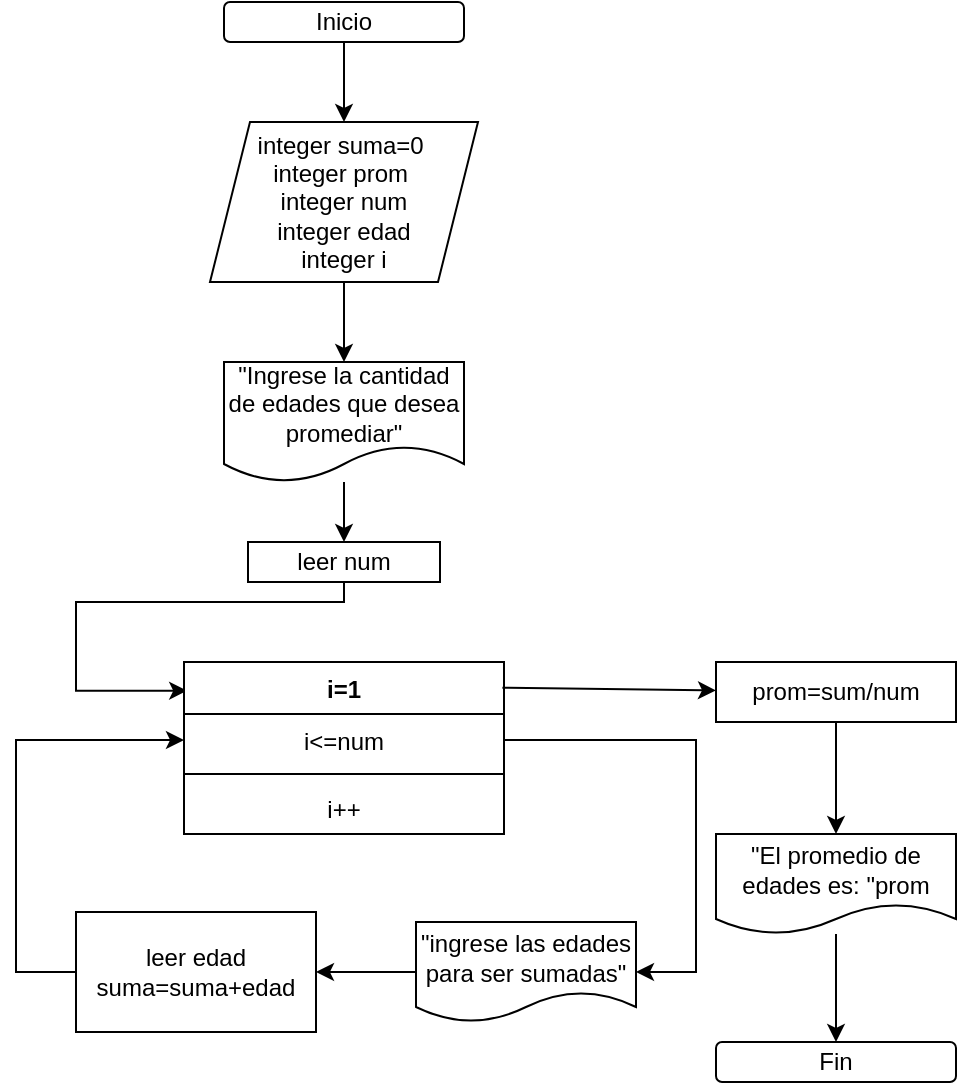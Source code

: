 <mxfile version="14.6.13" type="device"><diagram id="PbqA2gpAuL1SmWKlaBAq" name="Página-1"><mxGraphModel dx="1038" dy="607" grid="1" gridSize="10" guides="1" tooltips="1" connect="1" arrows="1" fold="1" page="1" pageScale="1" pageWidth="827" pageHeight="1169" math="0" shadow="0"><root><mxCell id="0"/><mxCell id="1" parent="0"/><mxCell id="PkYMfnL5CId1XIoWbgwT-3" style="edgeStyle=orthogonalEdgeStyle;rounded=0;orthogonalLoop=1;jettySize=auto;html=1;entryX=0.5;entryY=0;entryDx=0;entryDy=0;" edge="1" parent="1" source="PkYMfnL5CId1XIoWbgwT-1" target="PkYMfnL5CId1XIoWbgwT-2"><mxGeometry relative="1" as="geometry"/></mxCell><mxCell id="PkYMfnL5CId1XIoWbgwT-1" value="Inicio" style="rounded=1;whiteSpace=wrap;html=1;" vertex="1" parent="1"><mxGeometry x="354" y="20" width="120" height="20" as="geometry"/></mxCell><mxCell id="PkYMfnL5CId1XIoWbgwT-6" style="edgeStyle=orthogonalEdgeStyle;rounded=0;orthogonalLoop=1;jettySize=auto;html=1;entryX=0.5;entryY=0;entryDx=0;entryDy=0;" edge="1" parent="1" source="PkYMfnL5CId1XIoWbgwT-2" target="PkYMfnL5CId1XIoWbgwT-5"><mxGeometry relative="1" as="geometry"/></mxCell><mxCell id="PkYMfnL5CId1XIoWbgwT-2" value="&lt;div&gt;integer suma=0&amp;nbsp;&lt;/div&gt;&lt;div&gt;integer prom&amp;nbsp;&lt;/div&gt;&lt;div&gt;integer num&lt;/div&gt;&lt;div&gt;integer edad&lt;/div&gt;&lt;div&gt;integer i&lt;/div&gt;" style="shape=parallelogram;perimeter=parallelogramPerimeter;whiteSpace=wrap;html=1;fixedSize=1;" vertex="1" parent="1"><mxGeometry x="347" y="80" width="134" height="80" as="geometry"/></mxCell><mxCell id="PkYMfnL5CId1XIoWbgwT-12" style="edgeStyle=orthogonalEdgeStyle;rounded=0;orthogonalLoop=1;jettySize=auto;html=1;entryX=0.01;entryY=0.167;entryDx=0;entryDy=0;entryPerimeter=0;" edge="1" parent="1" source="PkYMfnL5CId1XIoWbgwT-4" target="PkYMfnL5CId1XIoWbgwT-8"><mxGeometry relative="1" as="geometry"><Array as="points"><mxPoint x="414" y="320"/><mxPoint x="280" y="320"/><mxPoint x="280" y="364"/></Array></mxGeometry></mxCell><mxCell id="PkYMfnL5CId1XIoWbgwT-4" value="leer num" style="rounded=0;whiteSpace=wrap;html=1;" vertex="1" parent="1"><mxGeometry x="366" y="290" width="96" height="20" as="geometry"/></mxCell><mxCell id="PkYMfnL5CId1XIoWbgwT-7" style="edgeStyle=orthogonalEdgeStyle;rounded=0;orthogonalLoop=1;jettySize=auto;html=1;entryX=0.5;entryY=0;entryDx=0;entryDy=0;" edge="1" parent="1" source="PkYMfnL5CId1XIoWbgwT-5" target="PkYMfnL5CId1XIoWbgwT-4"><mxGeometry relative="1" as="geometry"/></mxCell><mxCell id="PkYMfnL5CId1XIoWbgwT-5" value="&quot;Ingrese la cantidad de edades que desea promediar&quot;" style="shape=document;whiteSpace=wrap;html=1;boundedLbl=1;" vertex="1" parent="1"><mxGeometry x="354" y="200" width="120" height="60" as="geometry"/></mxCell><mxCell id="PkYMfnL5CId1XIoWbgwT-8" value="i=1" style="swimlane;fontStyle=1;align=center;verticalAlign=top;childLayout=stackLayout;horizontal=1;startSize=26;horizontalStack=0;resizeParent=1;resizeParentMax=0;resizeLast=0;collapsible=1;marginBottom=0;" vertex="1" parent="1"><mxGeometry x="334" y="350" width="160" height="86" as="geometry"/></mxCell><mxCell id="PkYMfnL5CId1XIoWbgwT-9" value="i&lt;=num" style="text;strokeColor=none;fillColor=none;align=center;verticalAlign=top;spacingLeft=4;spacingRight=4;overflow=hidden;rotatable=0;points=[[0,0.5],[1,0.5]];portConstraint=eastwest;" vertex="1" parent="PkYMfnL5CId1XIoWbgwT-8"><mxGeometry y="26" width="160" height="26" as="geometry"/></mxCell><mxCell id="PkYMfnL5CId1XIoWbgwT-10" value="" style="line;strokeWidth=1;fillColor=none;align=left;verticalAlign=middle;spacingTop=-1;spacingLeft=3;spacingRight=3;rotatable=0;labelPosition=right;points=[];portConstraint=eastwest;" vertex="1" parent="PkYMfnL5CId1XIoWbgwT-8"><mxGeometry y="52" width="160" height="8" as="geometry"/></mxCell><mxCell id="PkYMfnL5CId1XIoWbgwT-11" value="i++" style="text;strokeColor=none;fillColor=none;align=center;verticalAlign=top;spacingLeft=4;spacingRight=4;overflow=hidden;rotatable=0;points=[[0,0.5],[1,0.5]];portConstraint=eastwest;" vertex="1" parent="PkYMfnL5CId1XIoWbgwT-8"><mxGeometry y="60" width="160" height="26" as="geometry"/></mxCell><mxCell id="PkYMfnL5CId1XIoWbgwT-16" style="edgeStyle=orthogonalEdgeStyle;rounded=0;orthogonalLoop=1;jettySize=auto;html=1;entryX=1;entryY=0.5;entryDx=0;entryDy=0;" edge="1" parent="1" source="PkYMfnL5CId1XIoWbgwT-13" target="PkYMfnL5CId1XIoWbgwT-15"><mxGeometry relative="1" as="geometry"/></mxCell><mxCell id="PkYMfnL5CId1XIoWbgwT-13" value="&quot;ingrese las edades para ser sumadas&quot;" style="shape=document;whiteSpace=wrap;html=1;boundedLbl=1;" vertex="1" parent="1"><mxGeometry x="450" y="480" width="110" height="50" as="geometry"/></mxCell><mxCell id="PkYMfnL5CId1XIoWbgwT-14" style="edgeStyle=orthogonalEdgeStyle;rounded=0;orthogonalLoop=1;jettySize=auto;html=1;entryX=1;entryY=0.5;entryDx=0;entryDy=0;" edge="1" parent="1" source="PkYMfnL5CId1XIoWbgwT-9" target="PkYMfnL5CId1XIoWbgwT-13"><mxGeometry relative="1" as="geometry"><Array as="points"><mxPoint x="590" y="389"/><mxPoint x="590" y="505"/></Array></mxGeometry></mxCell><mxCell id="PkYMfnL5CId1XIoWbgwT-17" style="edgeStyle=orthogonalEdgeStyle;rounded=0;orthogonalLoop=1;jettySize=auto;html=1;entryX=0;entryY=0.5;entryDx=0;entryDy=0;" edge="1" parent="1" source="PkYMfnL5CId1XIoWbgwT-15" target="PkYMfnL5CId1XIoWbgwT-9"><mxGeometry relative="1" as="geometry"><Array as="points"><mxPoint x="250" y="505"/><mxPoint x="250" y="389"/></Array></mxGeometry></mxCell><mxCell id="PkYMfnL5CId1XIoWbgwT-15" value="&lt;div&gt;leer edad&lt;/div&gt;&lt;div&gt;suma=suma+edad&lt;/div&gt;" style="rounded=0;whiteSpace=wrap;html=1;" vertex="1" parent="1"><mxGeometry x="280" y="475" width="120" height="60" as="geometry"/></mxCell><mxCell id="PkYMfnL5CId1XIoWbgwT-23" style="edgeStyle=orthogonalEdgeStyle;rounded=0;orthogonalLoop=1;jettySize=auto;html=1;" edge="1" parent="1" source="PkYMfnL5CId1XIoWbgwT-20" target="PkYMfnL5CId1XIoWbgwT-22"><mxGeometry relative="1" as="geometry"/></mxCell><mxCell id="PkYMfnL5CId1XIoWbgwT-20" value="prom=sum/num" style="rounded=0;whiteSpace=wrap;html=1;" vertex="1" parent="1"><mxGeometry x="600" y="350" width="120" height="30" as="geometry"/></mxCell><mxCell id="PkYMfnL5CId1XIoWbgwT-21" value="" style="endArrow=classic;html=1;exitX=0.995;exitY=0.149;exitDx=0;exitDy=0;exitPerimeter=0;" edge="1" parent="1" source="PkYMfnL5CId1XIoWbgwT-8" target="PkYMfnL5CId1XIoWbgwT-20"><mxGeometry width="50" height="50" relative="1" as="geometry"><mxPoint x="530" y="360" as="sourcePoint"/><mxPoint x="580" y="310" as="targetPoint"/></mxGeometry></mxCell><mxCell id="PkYMfnL5CId1XIoWbgwT-25" style="edgeStyle=orthogonalEdgeStyle;rounded=0;orthogonalLoop=1;jettySize=auto;html=1;entryX=0.5;entryY=0;entryDx=0;entryDy=0;" edge="1" parent="1" source="PkYMfnL5CId1XIoWbgwT-22" target="PkYMfnL5CId1XIoWbgwT-24"><mxGeometry relative="1" as="geometry"/></mxCell><mxCell id="PkYMfnL5CId1XIoWbgwT-22" value="&quot;El promedio de edades es: &quot;prom" style="shape=document;whiteSpace=wrap;html=1;boundedLbl=1;" vertex="1" parent="1"><mxGeometry x="600" y="436" width="120" height="50" as="geometry"/></mxCell><mxCell id="PkYMfnL5CId1XIoWbgwT-24" value="Fin" style="rounded=1;whiteSpace=wrap;html=1;" vertex="1" parent="1"><mxGeometry x="600" y="540" width="120" height="20" as="geometry"/></mxCell></root></mxGraphModel></diagram></mxfile>